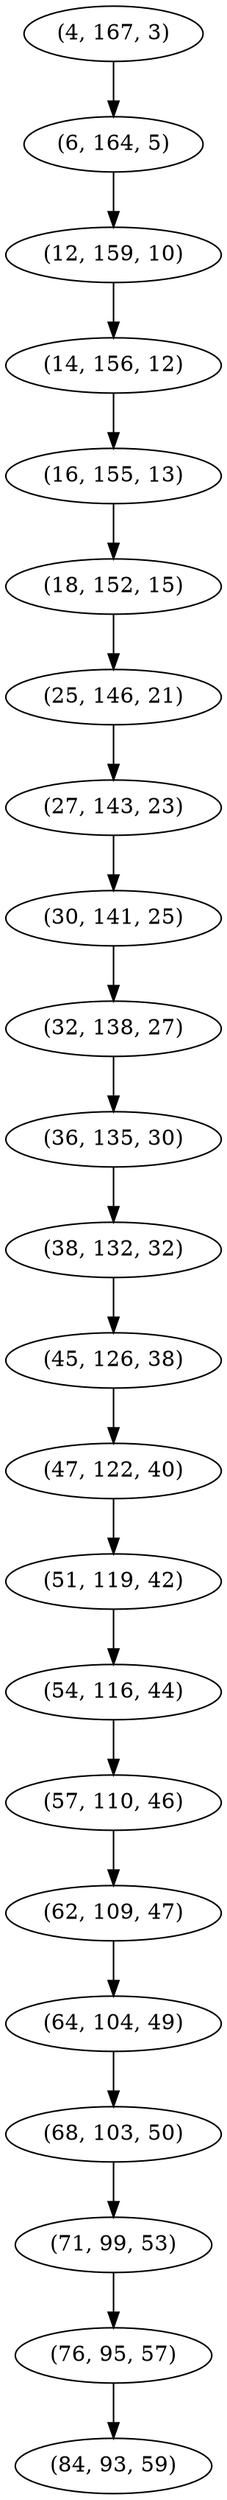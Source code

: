 digraph tree {
    "(4, 167, 3)";
    "(6, 164, 5)";
    "(12, 159, 10)";
    "(14, 156, 12)";
    "(16, 155, 13)";
    "(18, 152, 15)";
    "(25, 146, 21)";
    "(27, 143, 23)";
    "(30, 141, 25)";
    "(32, 138, 27)";
    "(36, 135, 30)";
    "(38, 132, 32)";
    "(45, 126, 38)";
    "(47, 122, 40)";
    "(51, 119, 42)";
    "(54, 116, 44)";
    "(57, 110, 46)";
    "(62, 109, 47)";
    "(64, 104, 49)";
    "(68, 103, 50)";
    "(71, 99, 53)";
    "(76, 95, 57)";
    "(84, 93, 59)";
    "(4, 167, 3)" -> "(6, 164, 5)";
    "(6, 164, 5)" -> "(12, 159, 10)";
    "(12, 159, 10)" -> "(14, 156, 12)";
    "(14, 156, 12)" -> "(16, 155, 13)";
    "(16, 155, 13)" -> "(18, 152, 15)";
    "(18, 152, 15)" -> "(25, 146, 21)";
    "(25, 146, 21)" -> "(27, 143, 23)";
    "(27, 143, 23)" -> "(30, 141, 25)";
    "(30, 141, 25)" -> "(32, 138, 27)";
    "(32, 138, 27)" -> "(36, 135, 30)";
    "(36, 135, 30)" -> "(38, 132, 32)";
    "(38, 132, 32)" -> "(45, 126, 38)";
    "(45, 126, 38)" -> "(47, 122, 40)";
    "(47, 122, 40)" -> "(51, 119, 42)";
    "(51, 119, 42)" -> "(54, 116, 44)";
    "(54, 116, 44)" -> "(57, 110, 46)";
    "(57, 110, 46)" -> "(62, 109, 47)";
    "(62, 109, 47)" -> "(64, 104, 49)";
    "(64, 104, 49)" -> "(68, 103, 50)";
    "(68, 103, 50)" -> "(71, 99, 53)";
    "(71, 99, 53)" -> "(76, 95, 57)";
    "(76, 95, 57)" -> "(84, 93, 59)";
}
